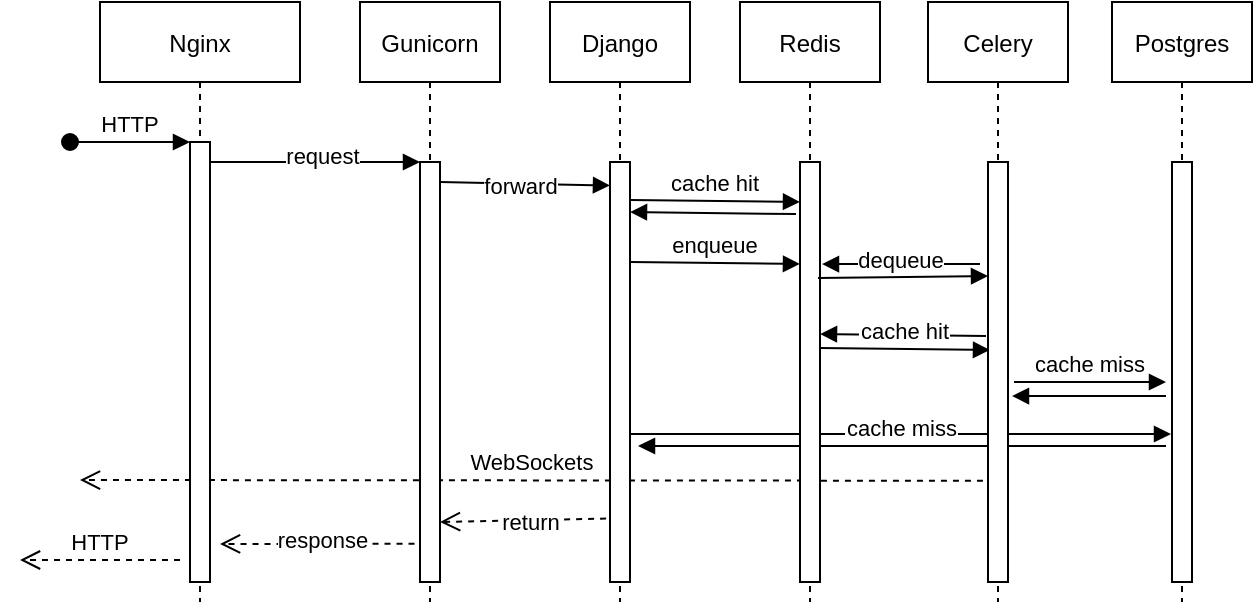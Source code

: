 <mxfile version="16.1.2" type="device"><diagram id="kgpKYQtTHZ0yAKxKKP6v" name="Page-1"><mxGraphModel dx="1248" dy="707" grid="1" gridSize="10" guides="1" tooltips="1" connect="1" arrows="1" fold="1" page="1" pageScale="1" pageWidth="850" pageHeight="1100" math="0" shadow="0"><root><mxCell id="0"/><mxCell id="1" parent="0"/><mxCell id="MpnDe2Wu3afXCnzajxKV-26" value="WebSockets" style="verticalAlign=bottom;endArrow=open;dashed=1;endSize=8;exitX=-0.253;exitY=0.759;shadow=0;strokeWidth=1;exitDx=0;exitDy=0;exitPerimeter=0;endSize=8;" edge="1" parent="1" source="MpnDe2Wu3afXCnzajxKV-7"><mxGeometry relative="1" as="geometry"><mxPoint x="110" y="319" as="targetPoint"/><mxPoint x="190" y="286" as="sourcePoint"/></mxGeometry></mxCell><mxCell id="MpnDe2Wu3afXCnzajxKV-14" value="" style="verticalAlign=bottom;endArrow=block;shadow=0;strokeWidth=1;" edge="1" parent="1"><mxGeometry relative="1" as="geometry"><mxPoint x="385" y="296" as="sourcePoint"/><mxPoint x="655.5" y="296" as="targetPoint"/></mxGeometry></mxCell><mxCell id="MpnDe2Wu3afXCnzajxKV-17" value="cache miss" style="verticalAlign=bottom;endArrow=block;shadow=0;strokeWidth=1;exitX=-0.2;exitY=0.419;exitDx=0;exitDy=0;exitPerimeter=0;" edge="1" parent="1"><mxGeometry relative="1" as="geometry"><mxPoint x="653" y="302.04" as="sourcePoint"/><mxPoint x="389" y="302" as="targetPoint"/></mxGeometry></mxCell><mxCell id="3nuBFxr9cyL0pnOWT2aG-1" value="Nginx" style="shape=umlLifeline;perimeter=lifelinePerimeter;container=1;collapsible=0;recursiveResize=0;rounded=0;shadow=0;strokeWidth=1;" parent="1" vertex="1"><mxGeometry x="120" y="80" width="100" height="300" as="geometry"/></mxCell><mxCell id="3nuBFxr9cyL0pnOWT2aG-2" value="" style="points=[];perimeter=orthogonalPerimeter;rounded=0;shadow=0;strokeWidth=1;" parent="3nuBFxr9cyL0pnOWT2aG-1" vertex="1"><mxGeometry x="45" y="70" width="10" height="220" as="geometry"/></mxCell><mxCell id="3nuBFxr9cyL0pnOWT2aG-3" value="HTTP" style="verticalAlign=bottom;startArrow=oval;endArrow=block;startSize=8;shadow=0;strokeWidth=1;" parent="3nuBFxr9cyL0pnOWT2aG-1" target="3nuBFxr9cyL0pnOWT2aG-2" edge="1"><mxGeometry relative="1" as="geometry"><mxPoint x="-15" y="70" as="sourcePoint"/></mxGeometry></mxCell><mxCell id="3nuBFxr9cyL0pnOWT2aG-5" value="Gunicorn" style="shape=umlLifeline;perimeter=lifelinePerimeter;container=1;collapsible=0;recursiveResize=0;rounded=0;shadow=0;strokeWidth=1;" parent="1" vertex="1"><mxGeometry x="250" y="80" width="70" height="300" as="geometry"/></mxCell><mxCell id="3nuBFxr9cyL0pnOWT2aG-6" value="" style="points=[];perimeter=orthogonalPerimeter;rounded=0;shadow=0;strokeWidth=1;" parent="3nuBFxr9cyL0pnOWT2aG-5" vertex="1"><mxGeometry x="30" y="80" width="10" height="210" as="geometry"/></mxCell><mxCell id="MpnDe2Wu3afXCnzajxKV-10" value="" style="verticalAlign=bottom;endArrow=block;entryX=0;entryY=0.056;shadow=0;strokeWidth=1;entryDx=0;entryDy=0;entryPerimeter=0;" edge="1" parent="3nuBFxr9cyL0pnOWT2aG-5" target="MpnDe2Wu3afXCnzajxKV-3"><mxGeometry relative="1" as="geometry"><mxPoint x="40" y="90.0" as="sourcePoint"/><mxPoint x="145" y="90.0" as="targetPoint"/></mxGeometry></mxCell><mxCell id="MpnDe2Wu3afXCnzajxKV-33" value="forward" style="edgeLabel;html=1;align=center;verticalAlign=middle;resizable=0;points=[];" vertex="1" connectable="0" parent="MpnDe2Wu3afXCnzajxKV-10"><mxGeometry x="-0.061" y="-1" relative="1" as="geometry"><mxPoint as="offset"/></mxGeometry></mxCell><mxCell id="MpnDe2Wu3afXCnzajxKV-28" value="" style="verticalAlign=bottom;endArrow=open;dashed=1;endSize=8;shadow=0;strokeWidth=1;exitX=-0.195;exitY=0.849;exitDx=0;exitDy=0;exitPerimeter=0;" edge="1" parent="3nuBFxr9cyL0pnOWT2aG-5" source="MpnDe2Wu3afXCnzajxKV-3"><mxGeometry relative="1" as="geometry"><mxPoint x="40" y="260" as="targetPoint"/><mxPoint x="120" y="260" as="sourcePoint"/></mxGeometry></mxCell><mxCell id="MpnDe2Wu3afXCnzajxKV-32" value="return" style="edgeLabel;html=1;align=center;verticalAlign=middle;resizable=0;points=[];" vertex="1" connectable="0" parent="MpnDe2Wu3afXCnzajxKV-28"><mxGeometry x="-0.087" y="1" relative="1" as="geometry"><mxPoint as="offset"/></mxGeometry></mxCell><mxCell id="3nuBFxr9cyL0pnOWT2aG-7" value="HTTP" style="verticalAlign=bottom;endArrow=open;dashed=1;endSize=8;shadow=0;strokeWidth=1;" parent="1" edge="1"><mxGeometry relative="1" as="geometry"><mxPoint x="80" y="359" as="targetPoint"/><mxPoint x="160" y="359" as="sourcePoint"/></mxGeometry></mxCell><mxCell id="3nuBFxr9cyL0pnOWT2aG-8" value="" style="verticalAlign=bottom;endArrow=block;entryX=0;entryY=0;shadow=0;strokeWidth=1;" parent="1" source="3nuBFxr9cyL0pnOWT2aG-2" target="3nuBFxr9cyL0pnOWT2aG-6" edge="1"><mxGeometry relative="1" as="geometry"><mxPoint x="275" y="160" as="sourcePoint"/></mxGeometry></mxCell><mxCell id="MpnDe2Wu3afXCnzajxKV-30" value="request" style="edgeLabel;html=1;align=center;verticalAlign=middle;resizable=0;points=[];" vertex="1" connectable="0" parent="3nuBFxr9cyL0pnOWT2aG-8"><mxGeometry x="0.066" y="3" relative="1" as="geometry"><mxPoint as="offset"/></mxGeometry></mxCell><mxCell id="MpnDe2Wu3afXCnzajxKV-2" value="Django" style="shape=umlLifeline;perimeter=lifelinePerimeter;container=1;collapsible=0;recursiveResize=0;rounded=0;shadow=0;strokeWidth=1;" vertex="1" parent="1"><mxGeometry x="345" y="80" width="70" height="300" as="geometry"/></mxCell><mxCell id="MpnDe2Wu3afXCnzajxKV-3" value="" style="points=[];perimeter=orthogonalPerimeter;rounded=0;shadow=0;strokeWidth=1;" vertex="1" parent="MpnDe2Wu3afXCnzajxKV-2"><mxGeometry x="30" y="80" width="10" height="210" as="geometry"/></mxCell><mxCell id="MpnDe2Wu3afXCnzajxKV-11" value="cache hit" style="verticalAlign=bottom;endArrow=block;entryX=0;entryY=0.095;shadow=0;strokeWidth=1;entryDx=0;entryDy=0;entryPerimeter=0;" edge="1" parent="MpnDe2Wu3afXCnzajxKV-2" target="MpnDe2Wu3afXCnzajxKV-5"><mxGeometry relative="1" as="geometry"><mxPoint x="40" y="99" as="sourcePoint"/><mxPoint x="125" y="98.96" as="targetPoint"/></mxGeometry></mxCell><mxCell id="MpnDe2Wu3afXCnzajxKV-15" value="" style="verticalAlign=bottom;endArrow=block;shadow=0;strokeWidth=1;exitX=-0.2;exitY=0.194;exitDx=0;exitDy=0;exitPerimeter=0;" edge="1" parent="MpnDe2Wu3afXCnzajxKV-2"><mxGeometry relative="1" as="geometry"><mxPoint x="123" y="106.04" as="sourcePoint"/><mxPoint x="40" y="105" as="targetPoint"/></mxGeometry></mxCell><mxCell id="MpnDe2Wu3afXCnzajxKV-4" value="Redis" style="shape=umlLifeline;perimeter=lifelinePerimeter;container=1;collapsible=0;recursiveResize=0;rounded=0;shadow=0;strokeWidth=1;" vertex="1" parent="1"><mxGeometry x="440" y="80" width="70" height="300" as="geometry"/></mxCell><mxCell id="MpnDe2Wu3afXCnzajxKV-5" value="" style="points=[];perimeter=orthogonalPerimeter;rounded=0;shadow=0;strokeWidth=1;" vertex="1" parent="MpnDe2Wu3afXCnzajxKV-4"><mxGeometry x="30" y="80" width="10" height="210" as="geometry"/></mxCell><mxCell id="MpnDe2Wu3afXCnzajxKV-18" value="enqueue" style="verticalAlign=bottom;endArrow=block;entryX=0;entryY=0.125;shadow=0;strokeWidth=1;entryDx=0;entryDy=0;entryPerimeter=0;" edge="1" parent="MpnDe2Wu3afXCnzajxKV-4"><mxGeometry relative="1" as="geometry"><mxPoint x="-55" y="130" as="sourcePoint"/><mxPoint x="30" y="131" as="targetPoint"/></mxGeometry></mxCell><mxCell id="MpnDe2Wu3afXCnzajxKV-25" value="" style="verticalAlign=bottom;endArrow=block;shadow=0;strokeWidth=1;exitX=-0.2;exitY=0.194;exitDx=0;exitDy=0;exitPerimeter=0;" edge="1" parent="MpnDe2Wu3afXCnzajxKV-4"><mxGeometry relative="1" as="geometry"><mxPoint x="123" y="167.04" as="sourcePoint"/><mxPoint x="40" y="166" as="targetPoint"/></mxGeometry></mxCell><mxCell id="MpnDe2Wu3afXCnzajxKV-24" value="cache hit" style="verticalAlign=bottom;endArrow=block;entryX=0;entryY=0.125;shadow=0;strokeWidth=1;entryDx=0;entryDy=0;entryPerimeter=0;" edge="1" parent="MpnDe2Wu3afXCnzajxKV-4"><mxGeometry relative="1" as="geometry"><mxPoint x="40" y="173" as="sourcePoint"/><mxPoint x="125" y="174" as="targetPoint"/></mxGeometry></mxCell><mxCell id="MpnDe2Wu3afXCnzajxKV-6" value="Celery" style="shape=umlLifeline;perimeter=lifelinePerimeter;container=1;collapsible=0;recursiveResize=0;rounded=0;shadow=0;strokeWidth=1;fillColor=#FFFFFF;" vertex="1" parent="1"><mxGeometry x="534" y="80" width="70" height="300" as="geometry"/></mxCell><mxCell id="MpnDe2Wu3afXCnzajxKV-7" value="" style="points=[];perimeter=orthogonalPerimeter;rounded=0;shadow=0;strokeWidth=1;" vertex="1" parent="MpnDe2Wu3afXCnzajxKV-6"><mxGeometry x="30" y="80" width="10" height="210" as="geometry"/></mxCell><mxCell id="MpnDe2Wu3afXCnzajxKV-12" value="" style="verticalAlign=bottom;endArrow=block;entryX=0;entryY=0.056;shadow=0;strokeWidth=1;entryDx=0;entryDy=0;entryPerimeter=0;" edge="1" parent="MpnDe2Wu3afXCnzajxKV-6"><mxGeometry relative="1" as="geometry"><mxPoint x="-55" y="138.04" as="sourcePoint"/><mxPoint x="30" y="137.0" as="targetPoint"/></mxGeometry></mxCell><mxCell id="MpnDe2Wu3afXCnzajxKV-8" value="Postgres" style="shape=umlLifeline;perimeter=lifelinePerimeter;container=1;collapsible=0;recursiveResize=0;rounded=0;shadow=0;strokeWidth=1;" vertex="1" parent="1"><mxGeometry x="626" y="80" width="70" height="300" as="geometry"/></mxCell><mxCell id="MpnDe2Wu3afXCnzajxKV-9" value="" style="points=[];perimeter=orthogonalPerimeter;rounded=0;shadow=0;strokeWidth=1;" vertex="1" parent="MpnDe2Wu3afXCnzajxKV-8"><mxGeometry x="30" y="80" width="10" height="210" as="geometry"/></mxCell><mxCell id="MpnDe2Wu3afXCnzajxKV-13" value="cache miss" style="verticalAlign=bottom;endArrow=block;entryX=0;entryY=0.056;shadow=0;strokeWidth=1;entryDx=0;entryDy=0;entryPerimeter=0;" edge="1" parent="MpnDe2Wu3afXCnzajxKV-8"><mxGeometry relative="1" as="geometry"><mxPoint x="-49" y="190" as="sourcePoint"/><mxPoint x="27" y="190.0" as="targetPoint"/></mxGeometry></mxCell><mxCell id="MpnDe2Wu3afXCnzajxKV-19" value="" style="verticalAlign=bottom;endArrow=block;entryX=1.1;entryY=0.369;shadow=0;strokeWidth=1;entryDx=0;entryDy=0;entryPerimeter=0;" edge="1" parent="1"><mxGeometry relative="1" as="geometry"><mxPoint x="560" y="211" as="sourcePoint"/><mxPoint x="481" y="211.04" as="targetPoint"/></mxGeometry></mxCell><mxCell id="MpnDe2Wu3afXCnzajxKV-21" value="dequeue" style="edgeLabel;html=1;align=center;verticalAlign=middle;resizable=0;points=[];" vertex="1" connectable="0" parent="MpnDe2Wu3afXCnzajxKV-19"><mxGeometry x="0.367" y="-2" relative="1" as="geometry"><mxPoint x="14" as="offset"/></mxGeometry></mxCell><mxCell id="MpnDe2Wu3afXCnzajxKV-22" value="" style="verticalAlign=bottom;endArrow=block;entryX=0.9;entryY=0.744;shadow=0;strokeWidth=1;entryDx=0;entryDy=0;entryPerimeter=0;" edge="1" parent="1"><mxGeometry relative="1" as="geometry"><mxPoint x="653" y="277" as="sourcePoint"/><mxPoint x="576" y="277.04" as="targetPoint"/></mxGeometry></mxCell><mxCell id="MpnDe2Wu3afXCnzajxKV-29" value="" style="verticalAlign=bottom;endArrow=open;dashed=1;endSize=8;shadow=0;strokeWidth=1;exitX=-0.274;exitY=0.909;exitDx=0;exitDy=0;exitPerimeter=0;" edge="1" parent="1" source="3nuBFxr9cyL0pnOWT2aG-6"><mxGeometry relative="1" as="geometry"><mxPoint x="180" y="351" as="targetPoint"/><mxPoint x="270" y="350" as="sourcePoint"/></mxGeometry></mxCell><mxCell id="MpnDe2Wu3afXCnzajxKV-31" value="response" style="edgeLabel;html=1;align=center;verticalAlign=middle;resizable=0;points=[];" vertex="1" connectable="0" parent="MpnDe2Wu3afXCnzajxKV-29"><mxGeometry x="-0.048" y="-2" relative="1" as="geometry"><mxPoint as="offset"/></mxGeometry></mxCell></root></mxGraphModel></diagram></mxfile>